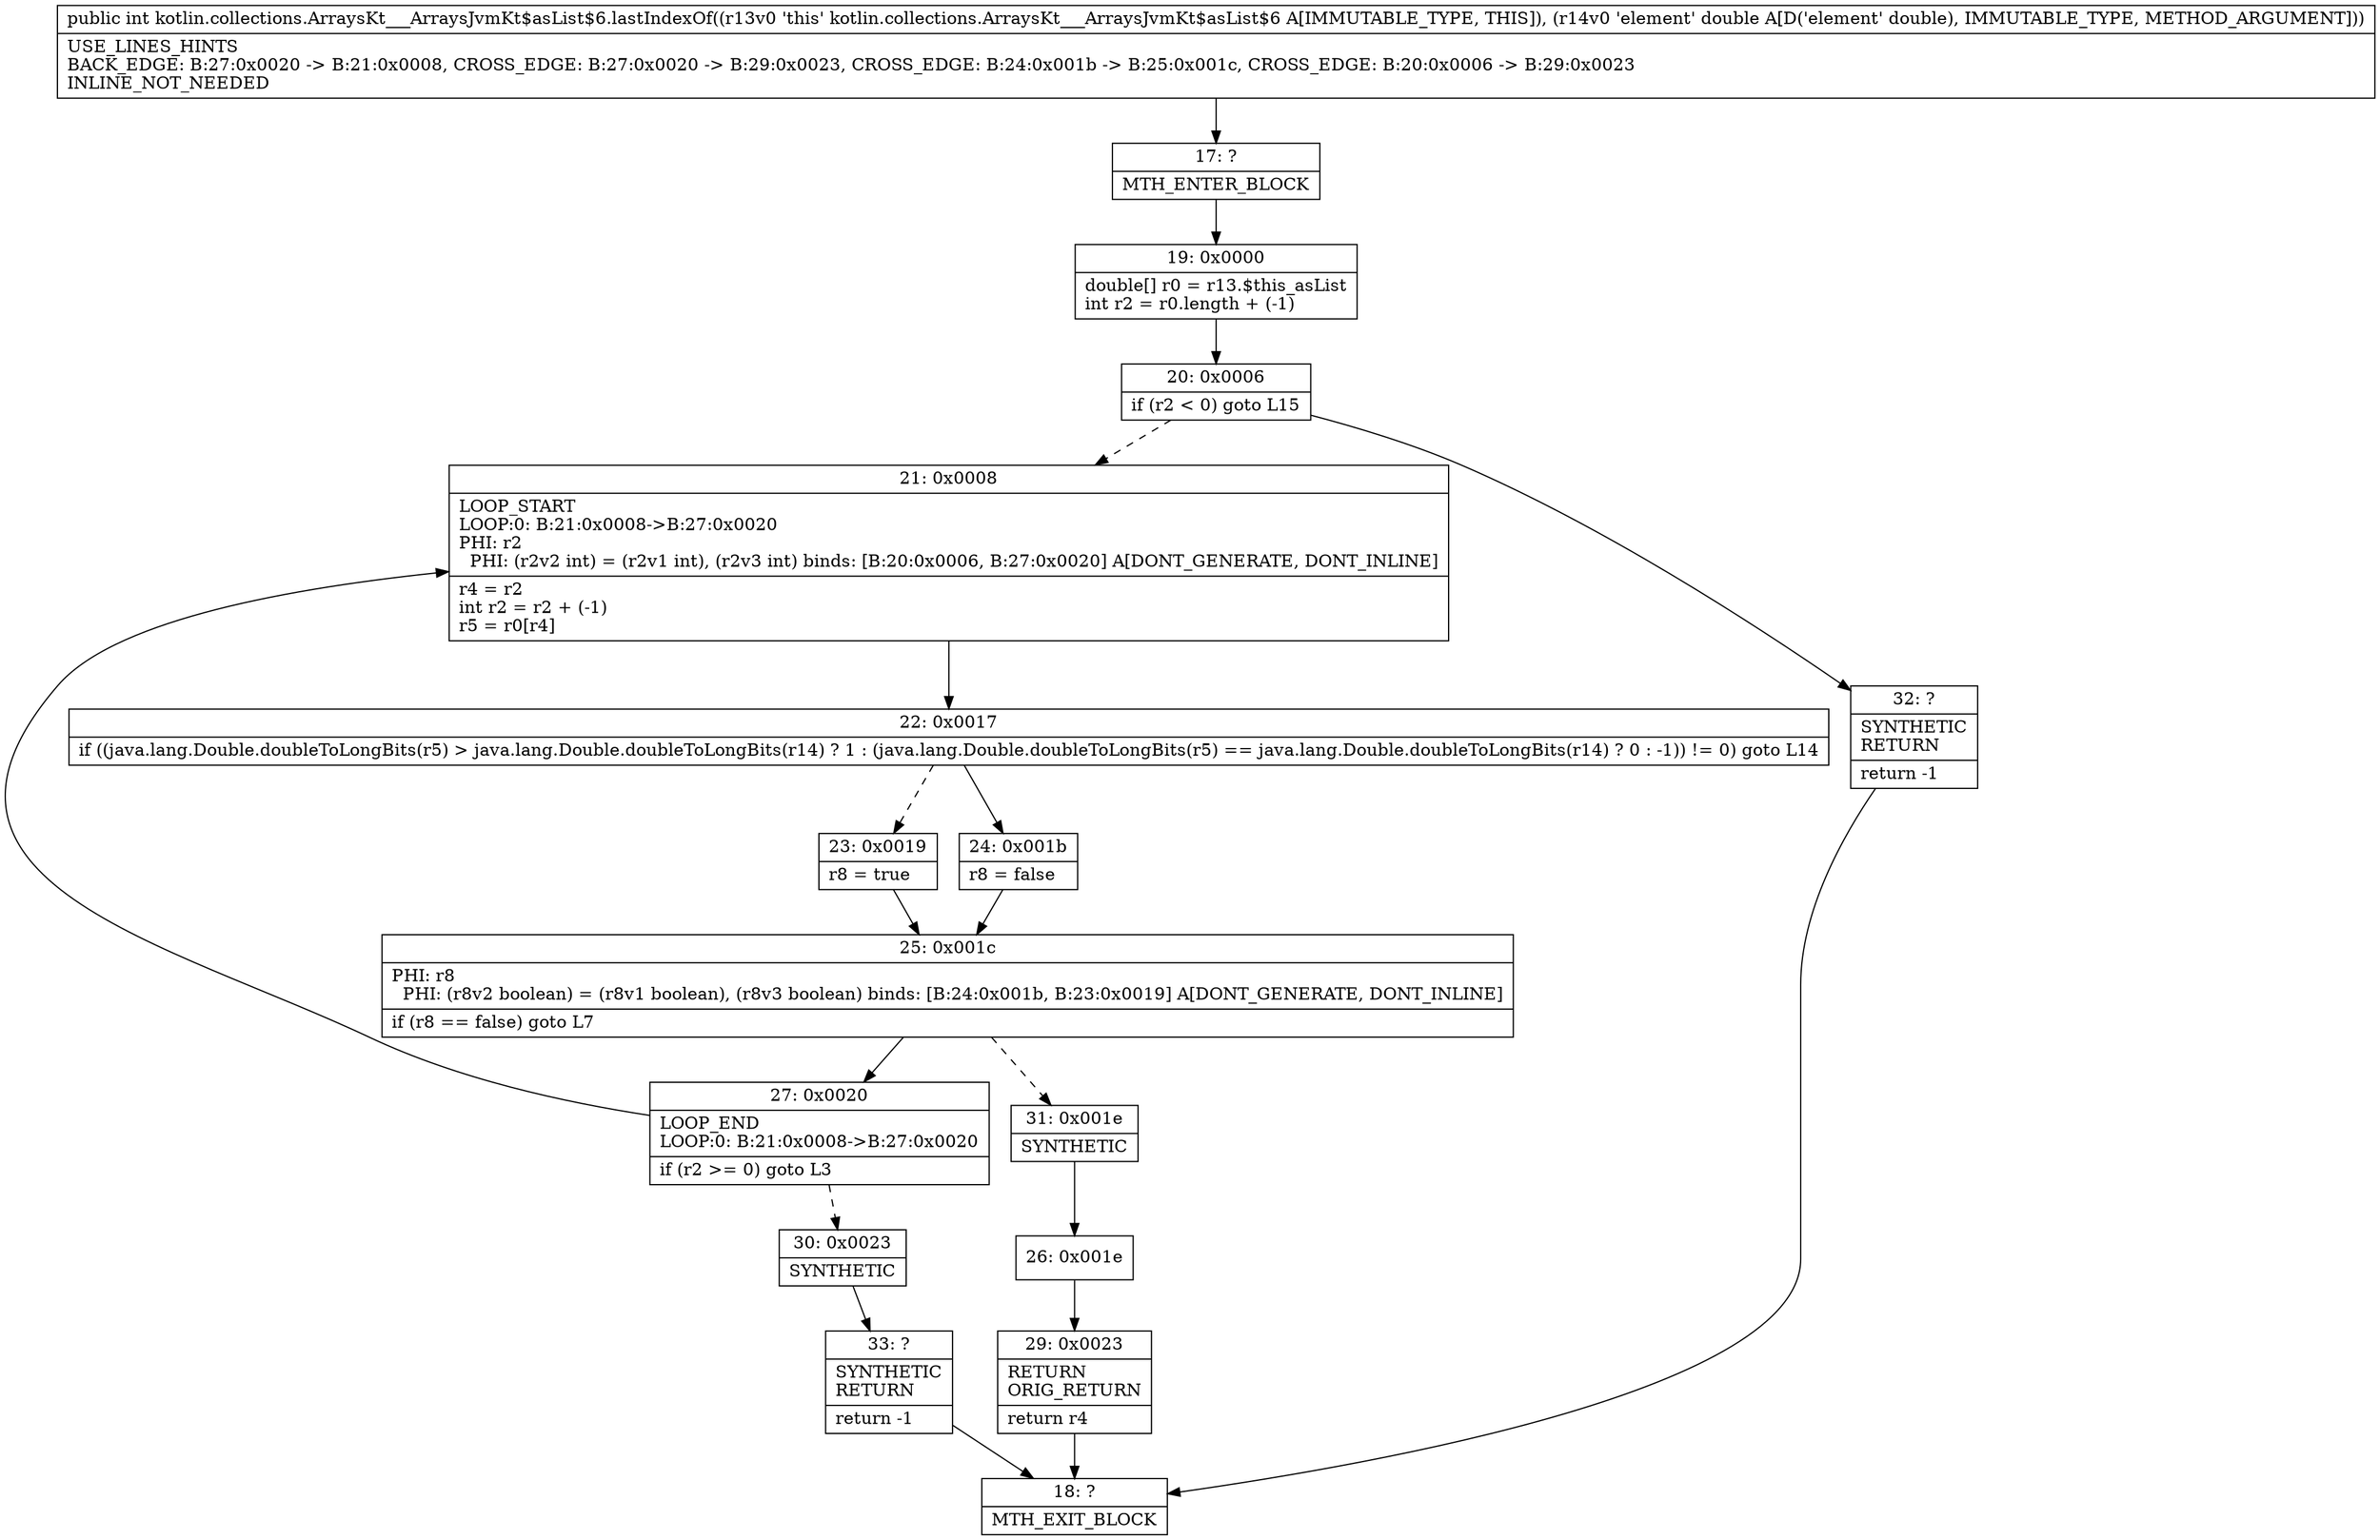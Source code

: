 digraph "CFG forkotlin.collections.ArraysKt___ArraysJvmKt$asList$6.lastIndexOf(D)I" {
Node_17 [shape=record,label="{17\:\ ?|MTH_ENTER_BLOCK\l}"];
Node_19 [shape=record,label="{19\:\ 0x0000|double[] r0 = r13.$this_asList\lint r2 = r0.length + (\-1)\l}"];
Node_20 [shape=record,label="{20\:\ 0x0006|if (r2 \< 0) goto L15\l}"];
Node_21 [shape=record,label="{21\:\ 0x0008|LOOP_START\lLOOP:0: B:21:0x0008\-\>B:27:0x0020\lPHI: r2 \l  PHI: (r2v2 int) = (r2v1 int), (r2v3 int) binds: [B:20:0x0006, B:27:0x0020] A[DONT_GENERATE, DONT_INLINE]\l|r4 = r2\lint r2 = r2 + (\-1)\lr5 = r0[r4]\l}"];
Node_22 [shape=record,label="{22\:\ 0x0017|if ((java.lang.Double.doubleToLongBits(r5) \> java.lang.Double.doubleToLongBits(r14) ? 1 : (java.lang.Double.doubleToLongBits(r5) == java.lang.Double.doubleToLongBits(r14) ? 0 : \-1)) != 0) goto L14\l}"];
Node_23 [shape=record,label="{23\:\ 0x0019|r8 = true\l}"];
Node_25 [shape=record,label="{25\:\ 0x001c|PHI: r8 \l  PHI: (r8v2 boolean) = (r8v1 boolean), (r8v3 boolean) binds: [B:24:0x001b, B:23:0x0019] A[DONT_GENERATE, DONT_INLINE]\l|if (r8 == false) goto L7\l}"];
Node_27 [shape=record,label="{27\:\ 0x0020|LOOP_END\lLOOP:0: B:21:0x0008\-\>B:27:0x0020\l|if (r2 \>= 0) goto L3\l}"];
Node_30 [shape=record,label="{30\:\ 0x0023|SYNTHETIC\l}"];
Node_33 [shape=record,label="{33\:\ ?|SYNTHETIC\lRETURN\l|return \-1\l}"];
Node_18 [shape=record,label="{18\:\ ?|MTH_EXIT_BLOCK\l}"];
Node_31 [shape=record,label="{31\:\ 0x001e|SYNTHETIC\l}"];
Node_26 [shape=record,label="{26\:\ 0x001e}"];
Node_29 [shape=record,label="{29\:\ 0x0023|RETURN\lORIG_RETURN\l|return r4\l}"];
Node_24 [shape=record,label="{24\:\ 0x001b|r8 = false\l}"];
Node_32 [shape=record,label="{32\:\ ?|SYNTHETIC\lRETURN\l|return \-1\l}"];
MethodNode[shape=record,label="{public int kotlin.collections.ArraysKt___ArraysJvmKt$asList$6.lastIndexOf((r13v0 'this' kotlin.collections.ArraysKt___ArraysJvmKt$asList$6 A[IMMUTABLE_TYPE, THIS]), (r14v0 'element' double A[D('element' double), IMMUTABLE_TYPE, METHOD_ARGUMENT]))  | USE_LINES_HINTS\lBACK_EDGE: B:27:0x0020 \-\> B:21:0x0008, CROSS_EDGE: B:27:0x0020 \-\> B:29:0x0023, CROSS_EDGE: B:24:0x001b \-\> B:25:0x001c, CROSS_EDGE: B:20:0x0006 \-\> B:29:0x0023\lINLINE_NOT_NEEDED\l}"];
MethodNode -> Node_17;Node_17 -> Node_19;
Node_19 -> Node_20;
Node_20 -> Node_21[style=dashed];
Node_20 -> Node_32;
Node_21 -> Node_22;
Node_22 -> Node_23[style=dashed];
Node_22 -> Node_24;
Node_23 -> Node_25;
Node_25 -> Node_27;
Node_25 -> Node_31[style=dashed];
Node_27 -> Node_21;
Node_27 -> Node_30[style=dashed];
Node_30 -> Node_33;
Node_33 -> Node_18;
Node_31 -> Node_26;
Node_26 -> Node_29;
Node_29 -> Node_18;
Node_24 -> Node_25;
Node_32 -> Node_18;
}

